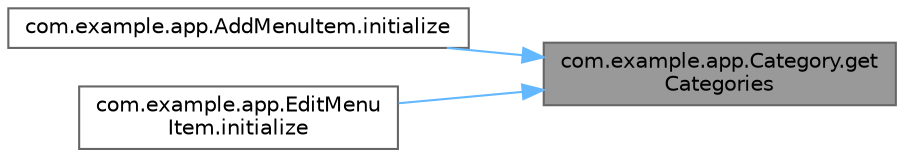 digraph "com.example.app.Category.getCategories"
{
 // LATEX_PDF_SIZE
  bgcolor="transparent";
  edge [fontname=Helvetica,fontsize=10,labelfontname=Helvetica,labelfontsize=10];
  node [fontname=Helvetica,fontsize=10,shape=box,height=0.2,width=0.4];
  rankdir="RL";
  Node1 [id="Node000001",label="com.example.app.Category.get\lCategories",height=0.2,width=0.4,color="gray40", fillcolor="grey60", style="filled", fontcolor="black",tooltip=" "];
  Node1 -> Node2 [id="edge3_Node000001_Node000002",dir="back",color="steelblue1",style="solid",tooltip=" "];
  Node2 [id="Node000002",label="com.example.app.AddMenuItem.initialize",height=0.2,width=0.4,color="grey40", fillcolor="white", style="filled",URL="$classcom_1_1example_1_1app_1_1_add_menu_item.html#a6af72958ca746fefccbc170788a7dce3",tooltip=" "];
  Node1 -> Node3 [id="edge4_Node000001_Node000003",dir="back",color="steelblue1",style="solid",tooltip=" "];
  Node3 [id="Node000003",label="com.example.app.EditMenu\lItem.initialize",height=0.2,width=0.4,color="grey40", fillcolor="white", style="filled",URL="$classcom_1_1example_1_1app_1_1_edit_menu_item.html#ad82c58ec1c3c37816f3bdd5d4eae9831",tooltip=" "];
}
